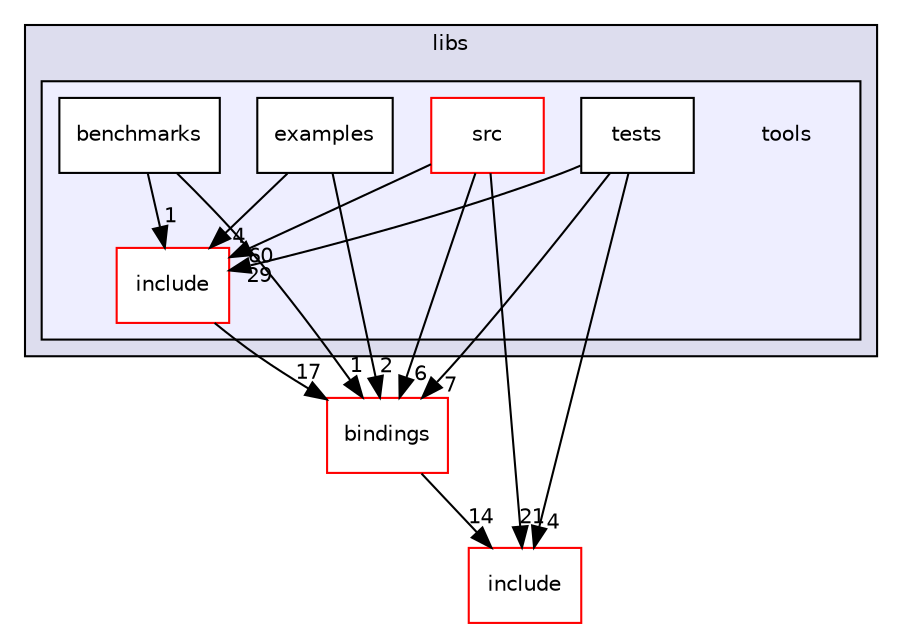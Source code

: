 digraph "tools" {
  compound=true
  node [ fontsize="10", fontname="Helvetica"];
  edge [ labelfontsize="10", labelfontname="Helvetica"];
  subgraph clusterdir_87a455bccb09a92130c26a11a880c98a {
    graph [ bgcolor="#ddddee", pencolor="black", label="libs" fontname="Helvetica", fontsize="10", URL="dir_87a455bccb09a92130c26a11a880c98a.html"]
  subgraph clusterdir_89fa086523ca714548e7966bf1a47b6b {
    graph [ bgcolor="#eeeeff", pencolor="black", label="" URL="dir_89fa086523ca714548e7966bf1a47b6b.html"];
    dir_89fa086523ca714548e7966bf1a47b6b [shape=plaintext label="tools"];
  dir_80faeca8f9827cf4a32ea789859e877e [shape=box label="benchmarks" fillcolor="white" style="filled" URL="dir_80faeca8f9827cf4a32ea789859e877e.html"];
  dir_231266fd1578cc024c6f9eef31532203 [shape=box label="examples" fillcolor="white" style="filled" URL="dir_231266fd1578cc024c6f9eef31532203.html"];
  dir_8b1d150e9f156064a1b3b6bfd83b297b [shape=box label="include" fillcolor="white" style="filled" color="red" URL="dir_8b1d150e9f156064a1b3b6bfd83b297b.html"];
  dir_1c1974961be6c63e1eb7f86ea176fae0 [shape=box label="src" fillcolor="white" style="filled" color="red" URL="dir_1c1974961be6c63e1eb7f86ea176fae0.html"];
  dir_e052677a652baea8f3cb81d7a33b69a3 [shape=box label="tests" fillcolor="white" style="filled" URL="dir_e052677a652baea8f3cb81d7a33b69a3.html"];
  }
  }
  dir_b0856f6b0d80ccb263b2f415c91f9e17 [shape=box label="include" fillcolor="white" style="filled" color="red" URL="dir_b0856f6b0d80ccb263b2f415c91f9e17.html"];
  dir_ea91a2a72b7cbbf988d2bd2cd1d23e49 [shape=box label="bindings" fillcolor="white" style="filled" color="red" URL="dir_ea91a2a72b7cbbf988d2bd2cd1d23e49.html"];
  dir_8b1d150e9f156064a1b3b6bfd83b297b->dir_ea91a2a72b7cbbf988d2bd2cd1d23e49 [headlabel="17", labeldistance=1.5 headhref="dir_000021_000039.html"];
  dir_e052677a652baea8f3cb81d7a33b69a3->dir_8b1d150e9f156064a1b3b6bfd83b297b [headlabel="29", labeldistance=1.5 headhref="dir_000081_000021.html"];
  dir_e052677a652baea8f3cb81d7a33b69a3->dir_b0856f6b0d80ccb263b2f415c91f9e17 [headlabel="4", labeldistance=1.5 headhref="dir_000081_000049.html"];
  dir_e052677a652baea8f3cb81d7a33b69a3->dir_ea91a2a72b7cbbf988d2bd2cd1d23e49 [headlabel="7", labeldistance=1.5 headhref="dir_000081_000039.html"];
  dir_231266fd1578cc024c6f9eef31532203->dir_8b1d150e9f156064a1b3b6bfd83b297b [headlabel="4", labeldistance=1.5 headhref="dir_000023_000021.html"];
  dir_231266fd1578cc024c6f9eef31532203->dir_ea91a2a72b7cbbf988d2bd2cd1d23e49 [headlabel="2", labeldistance=1.5 headhref="dir_000023_000039.html"];
  dir_1c1974961be6c63e1eb7f86ea176fae0->dir_8b1d150e9f156064a1b3b6bfd83b297b [headlabel="60", labeldistance=1.5 headhref="dir_000019_000021.html"];
  dir_1c1974961be6c63e1eb7f86ea176fae0->dir_b0856f6b0d80ccb263b2f415c91f9e17 [headlabel="21", labeldistance=1.5 headhref="dir_000019_000049.html"];
  dir_1c1974961be6c63e1eb7f86ea176fae0->dir_ea91a2a72b7cbbf988d2bd2cd1d23e49 [headlabel="6", labeldistance=1.5 headhref="dir_000019_000039.html"];
  dir_80faeca8f9827cf4a32ea789859e877e->dir_8b1d150e9f156064a1b3b6bfd83b297b [headlabel="1", labeldistance=1.5 headhref="dir_000030_000021.html"];
  dir_80faeca8f9827cf4a32ea789859e877e->dir_ea91a2a72b7cbbf988d2bd2cd1d23e49 [headlabel="1", labeldistance=1.5 headhref="dir_000030_000039.html"];
  dir_ea91a2a72b7cbbf988d2bd2cd1d23e49->dir_b0856f6b0d80ccb263b2f415c91f9e17 [headlabel="14", labeldistance=1.5 headhref="dir_000039_000049.html"];
}
